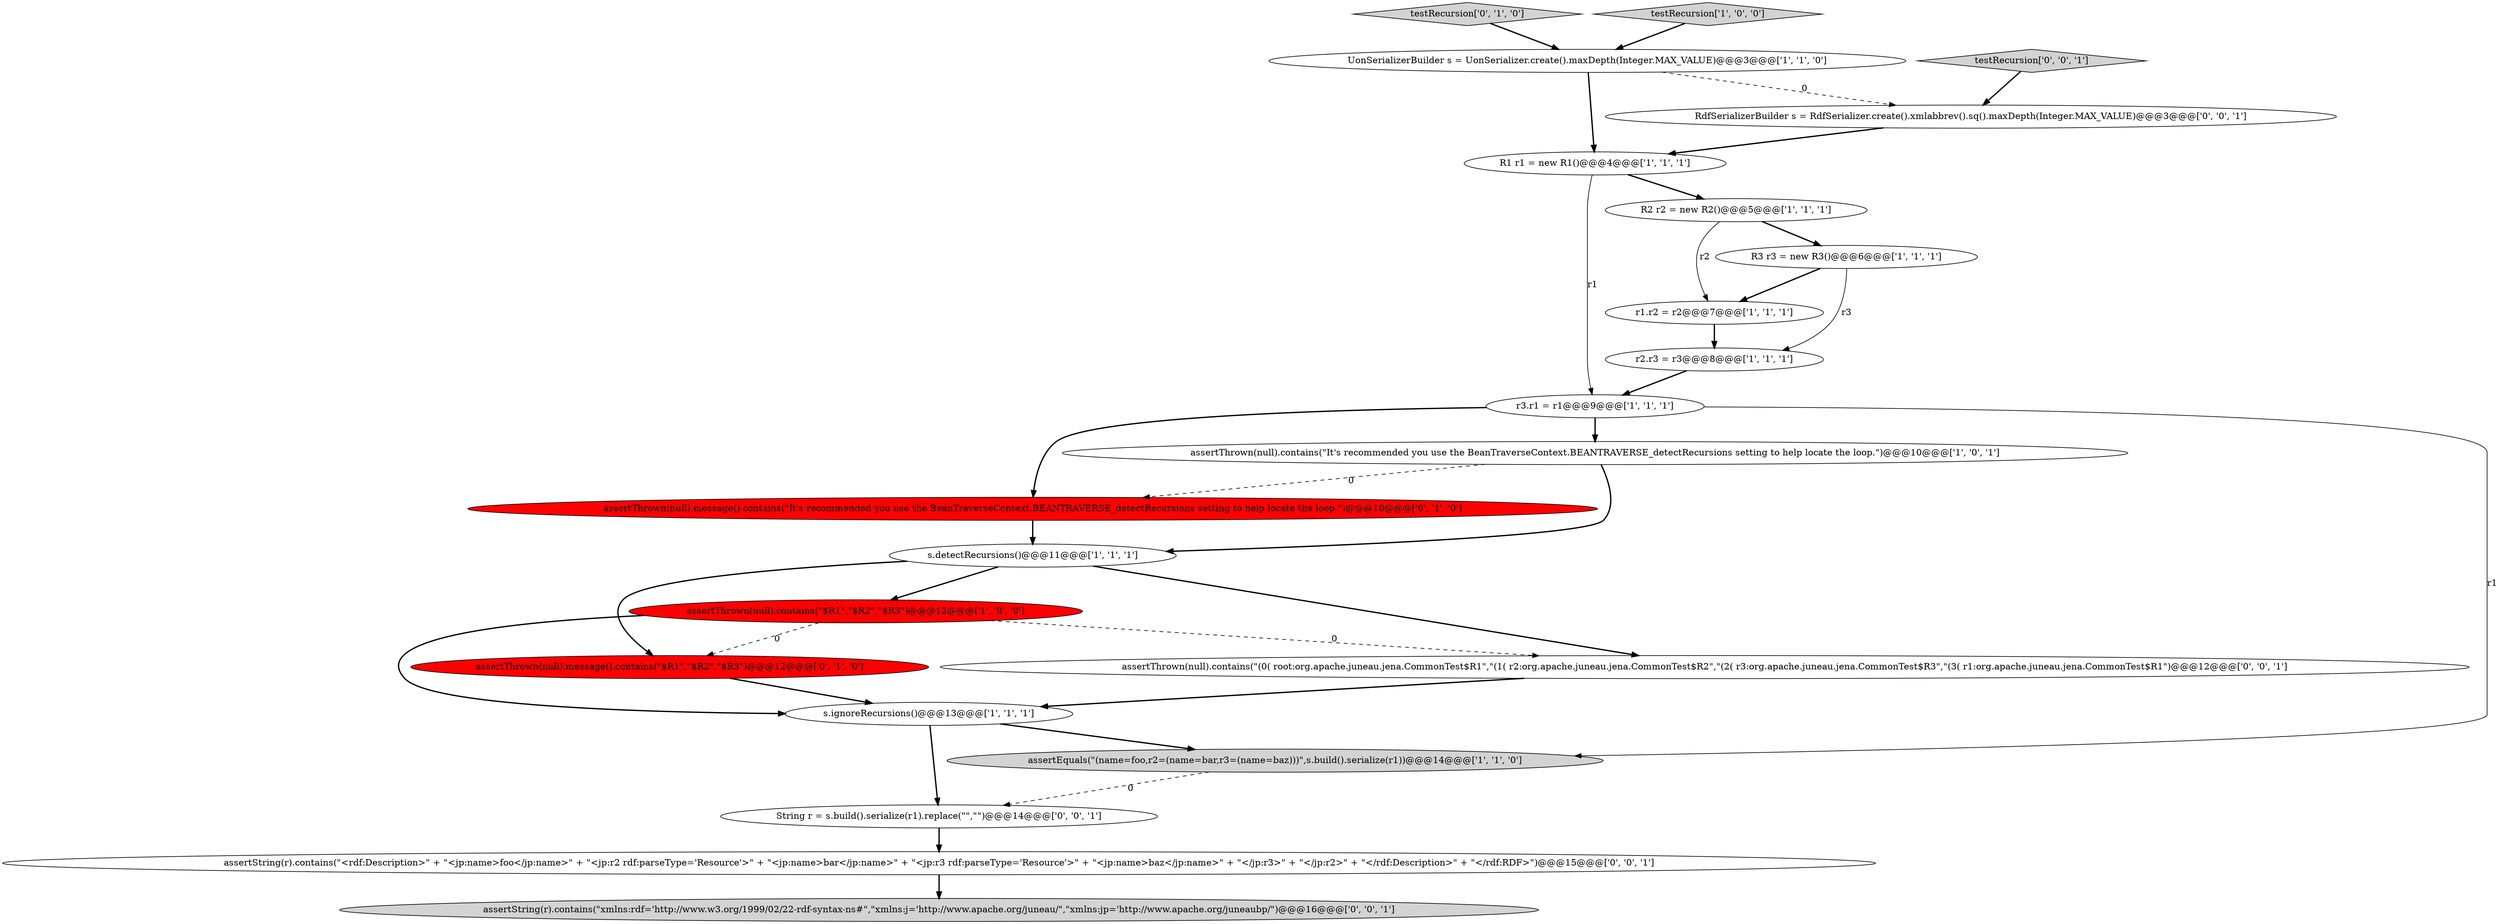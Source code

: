 digraph {
3 [style = filled, label = "assertThrown(null).contains(\"It's recommended you use the BeanTraverseContext.BEANTRAVERSE_detectRecursions setting to help locate the loop.\")@@@10@@@['1', '0', '1']", fillcolor = white, shape = ellipse image = "AAA0AAABBB1BBB"];
7 [style = filled, label = "assertEquals(\"(name=foo,r2=(name=bar,r3=(name=baz)))\",s.build().serialize(r1))@@@14@@@['1', '1', '0']", fillcolor = lightgray, shape = ellipse image = "AAA0AAABBB1BBB"];
2 [style = filled, label = "R1 r1 = new R1()@@@4@@@['1', '1', '1']", fillcolor = white, shape = ellipse image = "AAA0AAABBB1BBB"];
15 [style = filled, label = "testRecursion['0', '1', '0']", fillcolor = lightgray, shape = diamond image = "AAA0AAABBB2BBB"];
20 [style = filled, label = "testRecursion['0', '0', '1']", fillcolor = lightgray, shape = diamond image = "AAA0AAABBB3BBB"];
0 [style = filled, label = "R2 r2 = new R2()@@@5@@@['1', '1', '1']", fillcolor = white, shape = ellipse image = "AAA0AAABBB1BBB"];
19 [style = filled, label = "assertString(r).contains(\"xmlns:rdf='http://www.w3.org/1999/02/22-rdf-syntax-ns#\",\"xmlns:j='http://www.apache.org/juneau/\",\"xmlns:jp='http://www.apache.org/juneaubp/\")@@@16@@@['0', '0', '1']", fillcolor = lightgray, shape = ellipse image = "AAA0AAABBB3BBB"];
8 [style = filled, label = "s.ignoreRecursions()@@@13@@@['1', '1', '1']", fillcolor = white, shape = ellipse image = "AAA0AAABBB1BBB"];
18 [style = filled, label = "assertString(r).contains(\"<rdf:Description>\" + \"<jp:name>foo</jp:name>\" + \"<jp:r2 rdf:parseType='Resource'>\" + \"<jp:name>bar</jp:name>\" + \"<jp:r3 rdf:parseType='Resource'>\" + \"<jp:name>baz</jp:name>\" + \"</jp:r3>\" + \"</jp:r2>\" + \"</rdf:Description>\" + \"</rdf:RDF>\")@@@15@@@['0', '0', '1']", fillcolor = white, shape = ellipse image = "AAA0AAABBB3BBB"];
16 [style = filled, label = "String r = s.build().serialize(r1).replace(\"\",\"\")@@@14@@@['0', '0', '1']", fillcolor = white, shape = ellipse image = "AAA0AAABBB3BBB"];
9 [style = filled, label = "r2.r3 = r3@@@8@@@['1', '1', '1']", fillcolor = white, shape = ellipse image = "AAA0AAABBB1BBB"];
11 [style = filled, label = "UonSerializerBuilder s = UonSerializer.create().maxDepth(Integer.MAX_VALUE)@@@3@@@['1', '1', '0']", fillcolor = white, shape = ellipse image = "AAA0AAABBB1BBB"];
1 [style = filled, label = "R3 r3 = new R3()@@@6@@@['1', '1', '1']", fillcolor = white, shape = ellipse image = "AAA0AAABBB1BBB"];
21 [style = filled, label = "RdfSerializerBuilder s = RdfSerializer.create().xmlabbrev().sq().maxDepth(Integer.MAX_VALUE)@@@3@@@['0', '0', '1']", fillcolor = white, shape = ellipse image = "AAA0AAABBB3BBB"];
4 [style = filled, label = "testRecursion['1', '0', '0']", fillcolor = lightgray, shape = diamond image = "AAA0AAABBB1BBB"];
10 [style = filled, label = "r1.r2 = r2@@@7@@@['1', '1', '1']", fillcolor = white, shape = ellipse image = "AAA0AAABBB1BBB"];
12 [style = filled, label = "assertThrown(null).contains(\"$R1\",\"$R2\",\"$R3\")@@@12@@@['1', '0', '0']", fillcolor = red, shape = ellipse image = "AAA1AAABBB1BBB"];
5 [style = filled, label = "r3.r1 = r1@@@9@@@['1', '1', '1']", fillcolor = white, shape = ellipse image = "AAA0AAABBB1BBB"];
14 [style = filled, label = "assertThrown(null).message().contains(\"$R1\",\"$R2\",\"$R3\")@@@12@@@['0', '1', '0']", fillcolor = red, shape = ellipse image = "AAA1AAABBB2BBB"];
13 [style = filled, label = "assertThrown(null).message().contains(\"It's recommended you use the BeanTraverseContext.BEANTRAVERSE_detectRecursions setting to help locate the loop.\")@@@10@@@['0', '1', '0']", fillcolor = red, shape = ellipse image = "AAA1AAABBB2BBB"];
17 [style = filled, label = "assertThrown(null).contains(\"(0( root:org.apache.juneau.jena.CommonTest$R1\",\"(1( r2:org.apache.juneau.jena.CommonTest$R2\",\"(2( r3:org.apache.juneau.jena.CommonTest$R3\",\"(3( r1:org.apache.juneau.jena.CommonTest$R1\")@@@12@@@['0', '0', '1']", fillcolor = white, shape = ellipse image = "AAA0AAABBB3BBB"];
6 [style = filled, label = "s.detectRecursions()@@@11@@@['1', '1', '1']", fillcolor = white, shape = ellipse image = "AAA0AAABBB1BBB"];
5->3 [style = bold, label=""];
6->17 [style = bold, label=""];
17->8 [style = bold, label=""];
8->16 [style = bold, label=""];
16->18 [style = bold, label=""];
7->16 [style = dashed, label="0"];
2->5 [style = solid, label="r1"];
18->19 [style = bold, label=""];
12->17 [style = dashed, label="0"];
3->6 [style = bold, label=""];
1->9 [style = solid, label="r3"];
3->13 [style = dashed, label="0"];
11->2 [style = bold, label=""];
8->7 [style = bold, label=""];
21->2 [style = bold, label=""];
20->21 [style = bold, label=""];
6->14 [style = bold, label=""];
2->0 [style = bold, label=""];
12->14 [style = dashed, label="0"];
15->11 [style = bold, label=""];
12->8 [style = bold, label=""];
0->1 [style = bold, label=""];
5->13 [style = bold, label=""];
9->5 [style = bold, label=""];
10->9 [style = bold, label=""];
14->8 [style = bold, label=""];
13->6 [style = bold, label=""];
0->10 [style = solid, label="r2"];
4->11 [style = bold, label=""];
11->21 [style = dashed, label="0"];
1->10 [style = bold, label=""];
5->7 [style = solid, label="r1"];
6->12 [style = bold, label=""];
}
